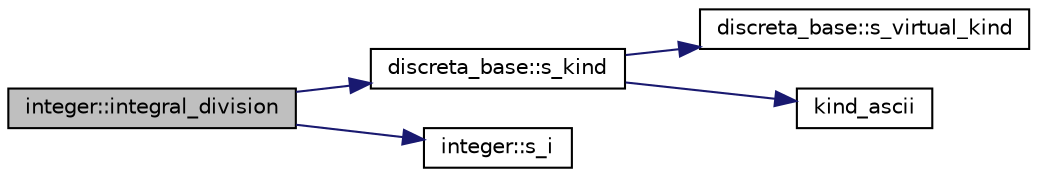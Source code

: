 digraph "integer::integral_division"
{
  edge [fontname="Helvetica",fontsize="10",labelfontname="Helvetica",labelfontsize="10"];
  node [fontname="Helvetica",fontsize="10",shape=record];
  rankdir="LR";
  Node694 [label="integer::integral_division",height=0.2,width=0.4,color="black", fillcolor="grey75", style="filled", fontcolor="black"];
  Node694 -> Node695 [color="midnightblue",fontsize="10",style="solid",fontname="Helvetica"];
  Node695 [label="discreta_base::s_kind",height=0.2,width=0.4,color="black", fillcolor="white", style="filled",URL="$d7/d71/classdiscreta__base.html#a8a830025c74adbbc3362418a7c2ba157"];
  Node695 -> Node696 [color="midnightblue",fontsize="10",style="solid",fontname="Helvetica"];
  Node696 [label="discreta_base::s_virtual_kind",height=0.2,width=0.4,color="black", fillcolor="white", style="filled",URL="$d7/d71/classdiscreta__base.html#a52778a6d6943a468be083d0785d418fb"];
  Node695 -> Node697 [color="midnightblue",fontsize="10",style="solid",fontname="Helvetica"];
  Node697 [label="kind_ascii",height=0.2,width=0.4,color="black", fillcolor="white", style="filled",URL="$d9/d60/discreta_8h.html#ad0ce825a9f29bc6cec27e1b64cfe27bf"];
  Node694 -> Node698 [color="midnightblue",fontsize="10",style="solid",fontname="Helvetica"];
  Node698 [label="integer::s_i",height=0.2,width=0.4,color="black", fillcolor="white", style="filled",URL="$d0/de5/classinteger.html#adf28e9f94d4c844adaa950deeb80b904"];
}
